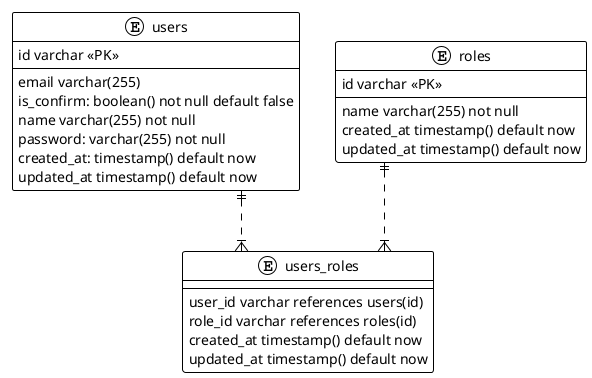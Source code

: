 @startuml

!theme plain
top to bottom direction
skinparam linetype ortho

entity users {
   id varchar <<PK>>
   email varchar(255)
   is_confirm: boolean() not null default false
   name varchar(255) not null
   password: varchar(255) not null
   created_at: timestamp() default now
   updated_at timestamp() default now
}

entity roles {
   id varchar <<PK>>
   name varchar(255) not null
   created_at timestamp() default now
   updated_at timestamp() default now
}

entity users_roles {
   user_id varchar references users(id)
   role_id varchar references roles(id)
   created_at timestamp() default now
   updated_at timestamp() default now
}

users ||..|{users_roles
roles ||..|{users_roles

@enduml
